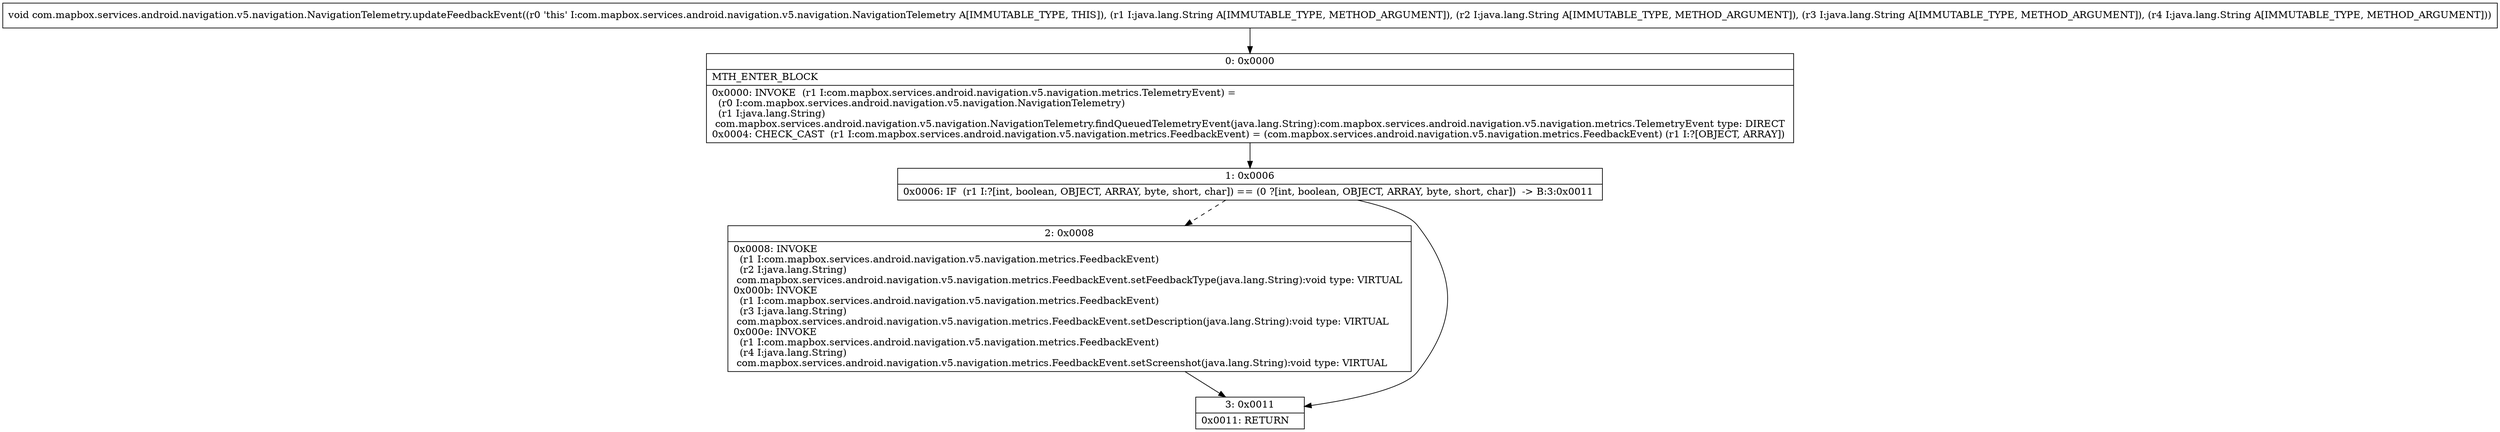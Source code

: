digraph "CFG forcom.mapbox.services.android.navigation.v5.navigation.NavigationTelemetry.updateFeedbackEvent(Ljava\/lang\/String;Ljava\/lang\/String;Ljava\/lang\/String;Ljava\/lang\/String;)V" {
Node_0 [shape=record,label="{0\:\ 0x0000|MTH_ENTER_BLOCK\l|0x0000: INVOKE  (r1 I:com.mapbox.services.android.navigation.v5.navigation.metrics.TelemetryEvent) = \l  (r0 I:com.mapbox.services.android.navigation.v5.navigation.NavigationTelemetry)\l  (r1 I:java.lang.String)\l com.mapbox.services.android.navigation.v5.navigation.NavigationTelemetry.findQueuedTelemetryEvent(java.lang.String):com.mapbox.services.android.navigation.v5.navigation.metrics.TelemetryEvent type: DIRECT \l0x0004: CHECK_CAST  (r1 I:com.mapbox.services.android.navigation.v5.navigation.metrics.FeedbackEvent) = (com.mapbox.services.android.navigation.v5.navigation.metrics.FeedbackEvent) (r1 I:?[OBJECT, ARRAY]) \l}"];
Node_1 [shape=record,label="{1\:\ 0x0006|0x0006: IF  (r1 I:?[int, boolean, OBJECT, ARRAY, byte, short, char]) == (0 ?[int, boolean, OBJECT, ARRAY, byte, short, char])  \-\> B:3:0x0011 \l}"];
Node_2 [shape=record,label="{2\:\ 0x0008|0x0008: INVOKE  \l  (r1 I:com.mapbox.services.android.navigation.v5.navigation.metrics.FeedbackEvent)\l  (r2 I:java.lang.String)\l com.mapbox.services.android.navigation.v5.navigation.metrics.FeedbackEvent.setFeedbackType(java.lang.String):void type: VIRTUAL \l0x000b: INVOKE  \l  (r1 I:com.mapbox.services.android.navigation.v5.navigation.metrics.FeedbackEvent)\l  (r3 I:java.lang.String)\l com.mapbox.services.android.navigation.v5.navigation.metrics.FeedbackEvent.setDescription(java.lang.String):void type: VIRTUAL \l0x000e: INVOKE  \l  (r1 I:com.mapbox.services.android.navigation.v5.navigation.metrics.FeedbackEvent)\l  (r4 I:java.lang.String)\l com.mapbox.services.android.navigation.v5.navigation.metrics.FeedbackEvent.setScreenshot(java.lang.String):void type: VIRTUAL \l}"];
Node_3 [shape=record,label="{3\:\ 0x0011|0x0011: RETURN   \l}"];
MethodNode[shape=record,label="{void com.mapbox.services.android.navigation.v5.navigation.NavigationTelemetry.updateFeedbackEvent((r0 'this' I:com.mapbox.services.android.navigation.v5.navigation.NavigationTelemetry A[IMMUTABLE_TYPE, THIS]), (r1 I:java.lang.String A[IMMUTABLE_TYPE, METHOD_ARGUMENT]), (r2 I:java.lang.String A[IMMUTABLE_TYPE, METHOD_ARGUMENT]), (r3 I:java.lang.String A[IMMUTABLE_TYPE, METHOD_ARGUMENT]), (r4 I:java.lang.String A[IMMUTABLE_TYPE, METHOD_ARGUMENT])) }"];
MethodNode -> Node_0;
Node_0 -> Node_1;
Node_1 -> Node_2[style=dashed];
Node_1 -> Node_3;
Node_2 -> Node_3;
}

